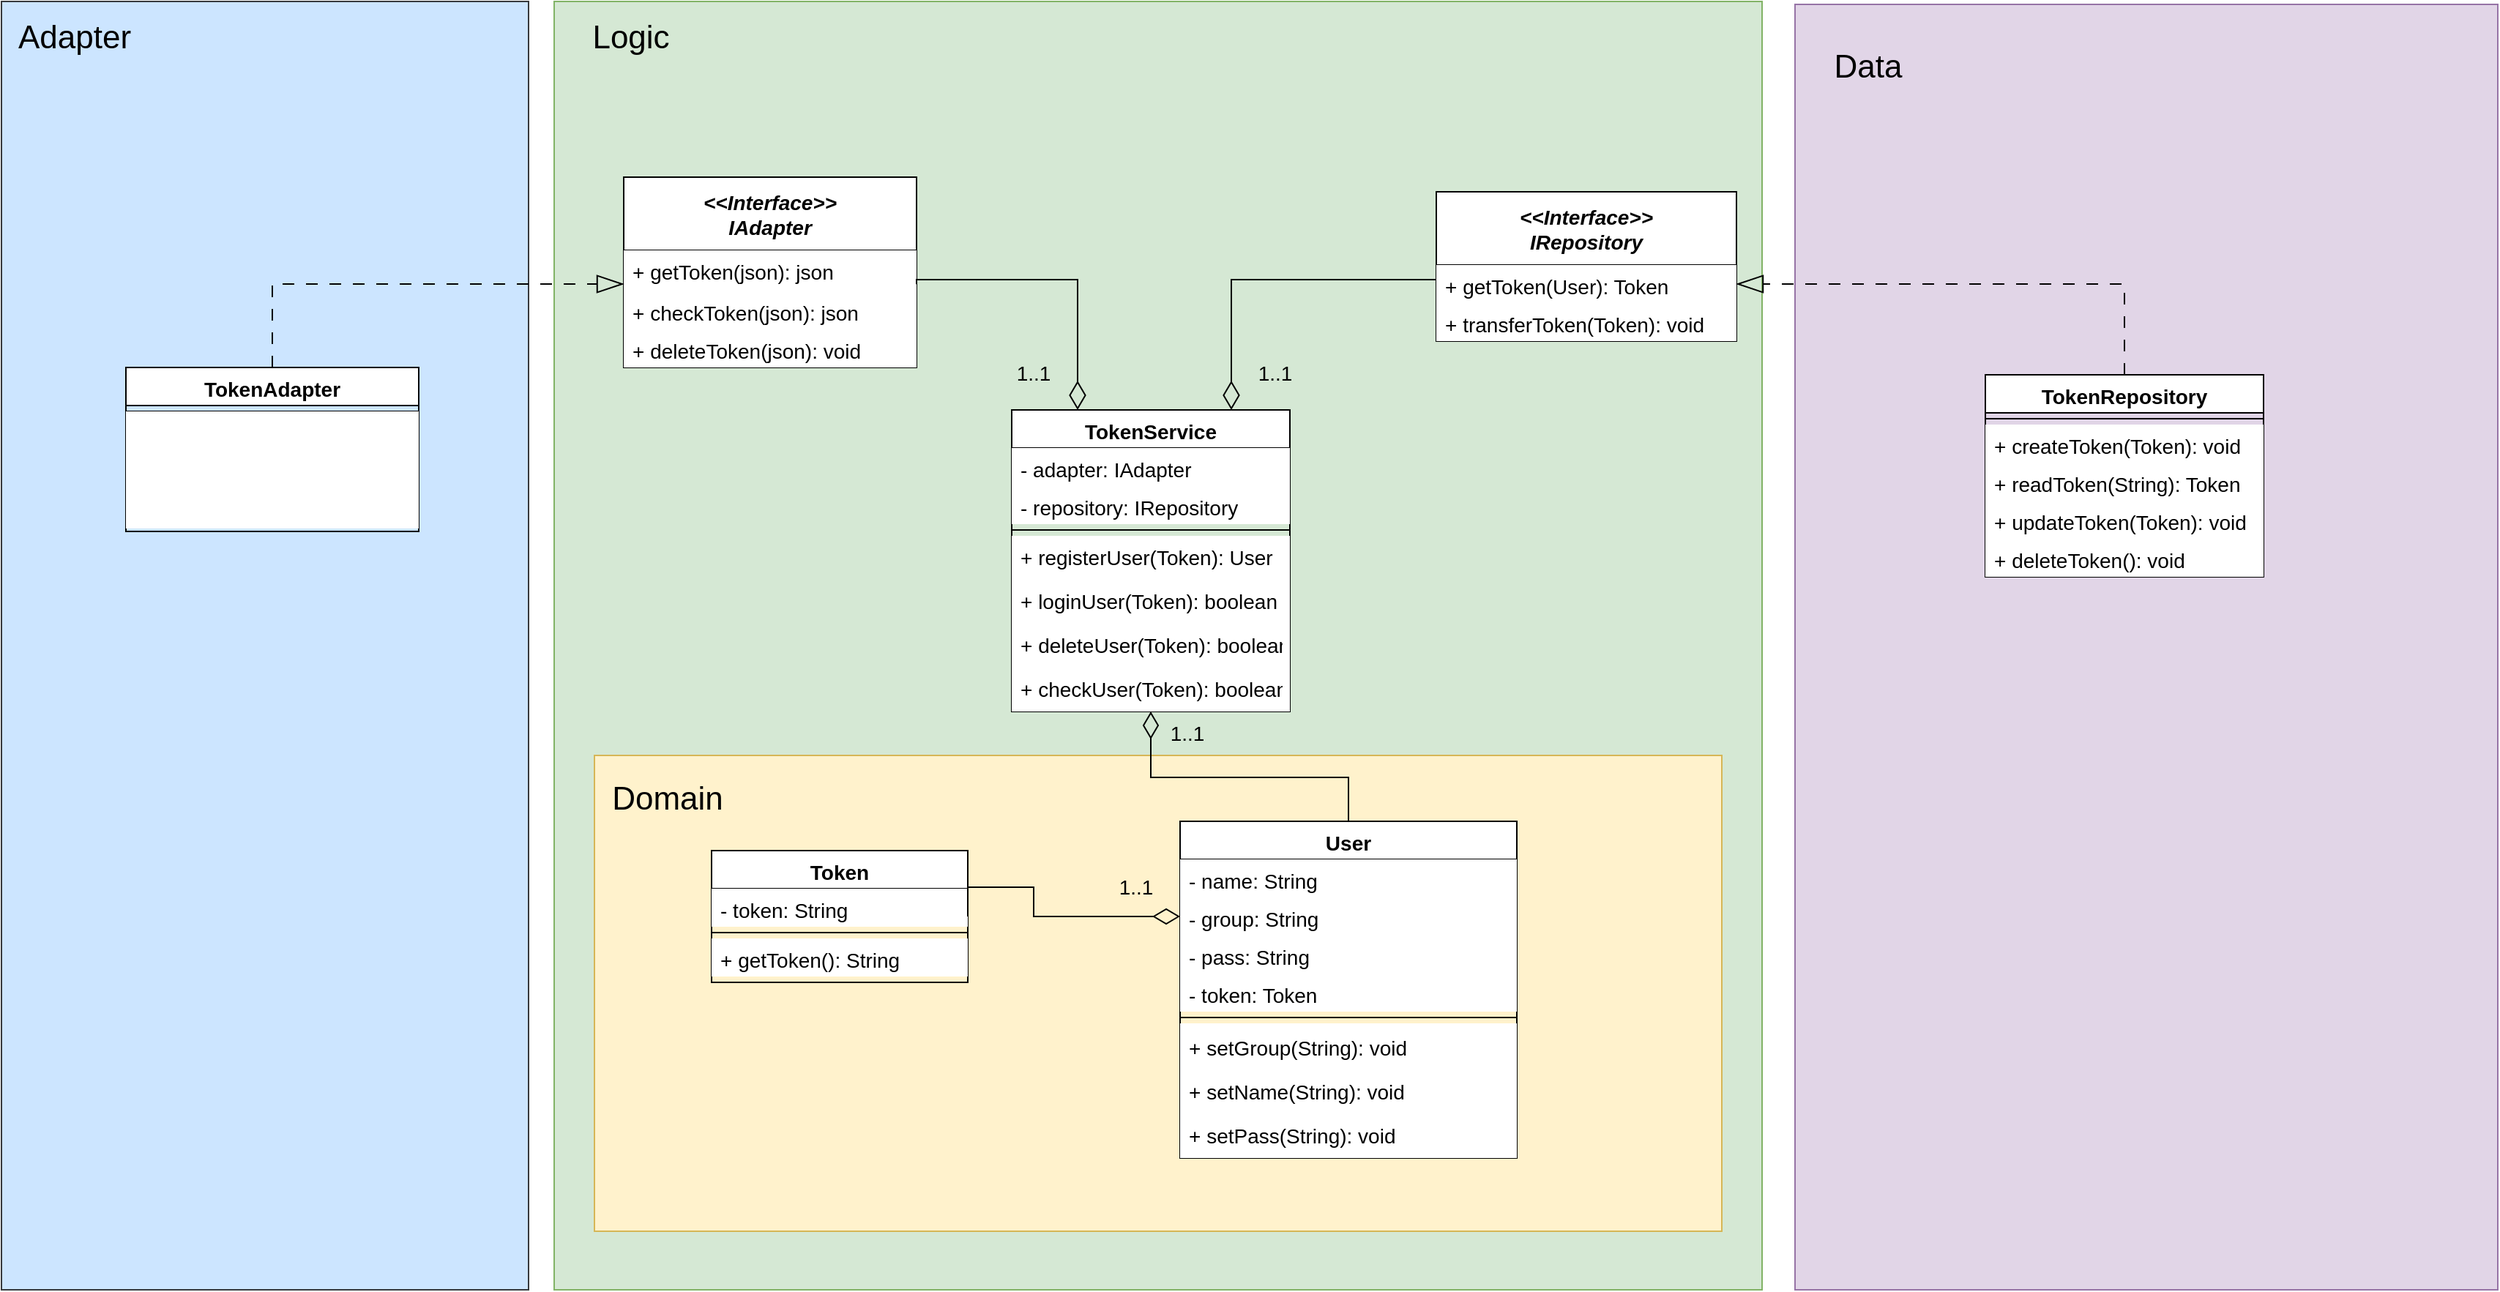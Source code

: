 <mxfile version="22.1.11" type="device">
  <diagram id="C5RBs43oDa-KdzZeNtuy" name="Page-1">
    <mxGraphModel dx="2333" dy="1160" grid="1" gridSize="10" guides="1" tooltips="1" connect="1" arrows="1" fold="1" page="1" pageScale="1" pageWidth="600" pageHeight="300" math="0" shadow="0">
      <root>
        <mxCell id="WIyWlLk6GJQsqaUBKTNV-0" />
        <mxCell id="WIyWlLk6GJQsqaUBKTNV-1" parent="WIyWlLk6GJQsqaUBKTNV-0" />
        <mxCell id="chGeKCUbTmKT0MzMIJZ5-11" value="" style="rounded=0;whiteSpace=wrap;html=1;fillColor=#e1d5e7;strokeColor=#9673a6;" parent="WIyWlLk6GJQsqaUBKTNV-1" vertex="1">
          <mxGeometry x="1270" y="52" width="480" height="878" as="geometry" />
        </mxCell>
        <mxCell id="jd_5O8bXFSh8_5jcaaoa-226" value="" style="rounded=0;whiteSpace=wrap;html=1;fillColor=#cce5ff;strokeColor=#36393d;" parent="WIyWlLk6GJQsqaUBKTNV-1" vertex="1">
          <mxGeometry x="45" y="50" width="360" height="880" as="geometry" />
        </mxCell>
        <mxCell id="jd_5O8bXFSh8_5jcaaoa-202" value="" style="rounded=0;whiteSpace=wrap;html=1;fillColor=#d5e8d4;strokeColor=#82b366;" parent="WIyWlLk6GJQsqaUBKTNV-1" vertex="1">
          <mxGeometry x="422.5" y="50" width="825" height="880" as="geometry" />
        </mxCell>
        <mxCell id="jd_5O8bXFSh8_5jcaaoa-212" value="" style="rounded=0;whiteSpace=wrap;html=1;fillColor=#fff2cc;strokeColor=#d6b656;" parent="WIyWlLk6GJQsqaUBKTNV-1" vertex="1">
          <mxGeometry x="450" y="565" width="770" height="325" as="geometry" />
        </mxCell>
        <mxCell id="jd_5O8bXFSh8_5jcaaoa-27" value="Token" style="swimlane;fontStyle=1;align=center;verticalAlign=top;childLayout=stackLayout;horizontal=1;startSize=26;horizontalStack=0;resizeParent=1;resizeLast=0;collapsible=1;marginBottom=0;rounded=0;shadow=0;strokeWidth=1;fontSize=14;" parent="WIyWlLk6GJQsqaUBKTNV-1" vertex="1">
          <mxGeometry x="530" y="630" width="175" height="90" as="geometry">
            <mxRectangle x="230" y="140" width="160" height="26" as="alternateBounds" />
          </mxGeometry>
        </mxCell>
        <mxCell id="jd_5O8bXFSh8_5jcaaoa-28" value="- token: String" style="text;align=left;verticalAlign=top;spacingLeft=4;spacingRight=4;overflow=hidden;rotatable=0;points=[[0,0.5],[1,0.5]];portConstraint=eastwest;fontSize=14;fillColor=default;" parent="jd_5O8bXFSh8_5jcaaoa-27" vertex="1">
          <mxGeometry y="26" width="175" height="26" as="geometry" />
        </mxCell>
        <mxCell id="jd_5O8bXFSh8_5jcaaoa-35" value="" style="line;html=1;strokeWidth=1;align=left;verticalAlign=middle;spacingTop=-1;spacingLeft=3;spacingRight=3;rotatable=0;labelPosition=right;points=[];portConstraint=eastwest;fontSize=14;" parent="jd_5O8bXFSh8_5jcaaoa-27" vertex="1">
          <mxGeometry y="52" width="175" height="8" as="geometry" />
        </mxCell>
        <mxCell id="jd_5O8bXFSh8_5jcaaoa-36" value="+ getToken(): String" style="text;align=left;verticalAlign=top;spacingLeft=4;spacingRight=4;overflow=hidden;rotatable=0;points=[[0,0.5],[1,0.5]];portConstraint=eastwest;fontSize=14;fillColor=default;" parent="jd_5O8bXFSh8_5jcaaoa-27" vertex="1">
          <mxGeometry y="60" width="175" height="26" as="geometry" />
        </mxCell>
        <mxCell id="jd_5O8bXFSh8_5jcaaoa-37" value="User" style="swimlane;fontStyle=1;align=center;verticalAlign=top;childLayout=stackLayout;horizontal=1;startSize=26;horizontalStack=0;resizeParent=1;resizeLast=0;collapsible=1;marginBottom=0;rounded=0;shadow=0;strokeWidth=1;fontSize=14;" parent="WIyWlLk6GJQsqaUBKTNV-1" vertex="1">
          <mxGeometry x="850" y="610" width="230" height="230" as="geometry">
            <mxRectangle x="230" y="140" width="160" height="26" as="alternateBounds" />
          </mxGeometry>
        </mxCell>
        <mxCell id="jd_5O8bXFSh8_5jcaaoa-39" value="- name: String" style="text;align=left;verticalAlign=top;spacingLeft=4;spacingRight=4;overflow=hidden;rotatable=0;points=[[0,0.5],[1,0.5]];portConstraint=eastwest;rounded=0;shadow=0;html=0;fontSize=14;fillColor=default;" parent="jd_5O8bXFSh8_5jcaaoa-37" vertex="1">
          <mxGeometry y="26" width="230" height="26" as="geometry" />
        </mxCell>
        <mxCell id="jd_5O8bXFSh8_5jcaaoa-42" value="- group: String" style="text;align=left;verticalAlign=top;spacingLeft=4;spacingRight=4;overflow=hidden;rotatable=0;points=[[0,0.5],[1,0.5]];portConstraint=eastwest;rounded=0;shadow=0;html=0;fontSize=14;fillColor=default;" parent="jd_5O8bXFSh8_5jcaaoa-37" vertex="1">
          <mxGeometry y="52" width="230" height="26" as="geometry" />
        </mxCell>
        <mxCell id="6Yj8CAmf8cRvCPs1f7kI-1" value="- pass: String" style="text;align=left;verticalAlign=top;spacingLeft=4;spacingRight=4;overflow=hidden;rotatable=0;points=[[0,0.5],[1,0.5]];portConstraint=eastwest;rounded=0;shadow=0;html=0;fontSize=14;fillColor=default;" vertex="1" parent="jd_5O8bXFSh8_5jcaaoa-37">
          <mxGeometry y="78" width="230" height="26" as="geometry" />
        </mxCell>
        <mxCell id="6Yj8CAmf8cRvCPs1f7kI-10" value="- token: Token" style="text;align=left;verticalAlign=top;spacingLeft=4;spacingRight=4;overflow=hidden;rotatable=0;points=[[0,0.5],[1,0.5]];portConstraint=eastwest;rounded=0;shadow=0;html=0;fontSize=14;fillColor=default;" vertex="1" parent="jd_5O8bXFSh8_5jcaaoa-37">
          <mxGeometry y="104" width="230" height="26" as="geometry" />
        </mxCell>
        <mxCell id="jd_5O8bXFSh8_5jcaaoa-40" value="" style="line;html=1;strokeWidth=1;align=left;verticalAlign=middle;spacingTop=-1;spacingLeft=3;spacingRight=3;rotatable=0;labelPosition=right;points=[];portConstraint=eastwest;fontSize=14;" parent="jd_5O8bXFSh8_5jcaaoa-37" vertex="1">
          <mxGeometry y="130" width="230" height="8" as="geometry" />
        </mxCell>
        <mxCell id="jd_5O8bXFSh8_5jcaaoa-41" value="+ setName(String): void" style="text;align=left;verticalAlign=top;spacingLeft=4;spacingRight=4;overflow=hidden;rotatable=0;points=[[0,0.5],[1,0.5]];portConstraint=eastwest;fontSize=14;fillColor=default;" parent="jd_5O8bXFSh8_5jcaaoa-37" vertex="1">
          <mxGeometry y="138" width="230" height="26" as="geometry" />
        </mxCell>
        <mxCell id="jd_5O8bXFSh8_5jcaaoa-191" style="edgeStyle=orthogonalEdgeStyle;rounded=0;orthogonalLoop=1;jettySize=auto;html=1;endArrow=none;endFill=0;startArrow=diamondThin;startFill=0;startSize=17;entryX=0;entryY=0.5;entryDx=0;entryDy=0;" parent="WIyWlLk6GJQsqaUBKTNV-1" source="jd_5O8bXFSh8_5jcaaoa-131" target="jd_5O8bXFSh8_5jcaaoa-183" edge="1">
          <mxGeometry relative="1" as="geometry">
            <Array as="points">
              <mxPoint x="885" y="240" />
              <mxPoint x="1025" y="240" />
            </Array>
          </mxGeometry>
        </mxCell>
        <mxCell id="6Yj8CAmf8cRvCPs1f7kI-4" style="edgeStyle=orthogonalEdgeStyle;rounded=0;orthogonalLoop=1;jettySize=auto;html=1;entryX=1;entryY=0.5;entryDx=0;entryDy=0;startSize=16;endArrow=none;endFill=0;startArrow=diamondThin;startFill=0;exitX=0;exitY=0.5;exitDx=0;exitDy=0;" edge="1" parent="WIyWlLk6GJQsqaUBKTNV-1" source="jd_5O8bXFSh8_5jcaaoa-42" target="jd_5O8bXFSh8_5jcaaoa-27">
          <mxGeometry relative="1" as="geometry">
            <Array as="points">
              <mxPoint x="750" y="675" />
              <mxPoint x="750" y="655" />
            </Array>
          </mxGeometry>
        </mxCell>
        <mxCell id="6Yj8CAmf8cRvCPs1f7kI-5" style="edgeStyle=orthogonalEdgeStyle;rounded=0;orthogonalLoop=1;jettySize=auto;html=1;entryX=0.5;entryY=0;entryDx=0;entryDy=0;endArrow=none;endFill=0;startArrow=diamondThin;startFill=0;startSize=16;" edge="1" parent="WIyWlLk6GJQsqaUBKTNV-1" source="jd_5O8bXFSh8_5jcaaoa-131" target="jd_5O8bXFSh8_5jcaaoa-37">
          <mxGeometry relative="1" as="geometry">
            <Array as="points">
              <mxPoint x="830" y="580" />
              <mxPoint x="965" y="580" />
            </Array>
          </mxGeometry>
        </mxCell>
        <mxCell id="jd_5O8bXFSh8_5jcaaoa-131" value="TokenService" style="swimlane;fontStyle=1;align=center;verticalAlign=top;childLayout=stackLayout;horizontal=1;startSize=26;horizontalStack=0;resizeParent=1;resizeLast=0;collapsible=1;marginBottom=0;rounded=0;shadow=0;strokeWidth=1;fontSize=14;" parent="WIyWlLk6GJQsqaUBKTNV-1" vertex="1">
          <mxGeometry x="735" y="329" width="190" height="206" as="geometry">
            <mxRectangle x="230" y="140" width="160" height="26" as="alternateBounds" />
          </mxGeometry>
        </mxCell>
        <mxCell id="jd_5O8bXFSh8_5jcaaoa-132" value="- adapter: IAdapter" style="text;align=left;verticalAlign=top;spacingLeft=4;spacingRight=4;overflow=hidden;rotatable=0;points=[[0,0.5],[1,0.5]];portConstraint=eastwest;fontSize=14;fillColor=default;" parent="jd_5O8bXFSh8_5jcaaoa-131" vertex="1">
          <mxGeometry y="26" width="190" height="26" as="geometry" />
        </mxCell>
        <mxCell id="jd_5O8bXFSh8_5jcaaoa-203" value="- repository: IRepository" style="text;align=left;verticalAlign=top;spacingLeft=4;spacingRight=4;overflow=hidden;rotatable=0;points=[[0,0.5],[1,0.5]];portConstraint=eastwest;fontSize=14;fillColor=default;" parent="jd_5O8bXFSh8_5jcaaoa-131" vertex="1">
          <mxGeometry y="52" width="190" height="26" as="geometry" />
        </mxCell>
        <mxCell id="jd_5O8bXFSh8_5jcaaoa-139" value="" style="line;html=1;strokeWidth=1;align=left;verticalAlign=middle;spacingTop=-1;spacingLeft=3;spacingRight=3;rotatable=0;labelPosition=right;points=[];portConstraint=eastwest;fontSize=14;" parent="jd_5O8bXFSh8_5jcaaoa-131" vertex="1">
          <mxGeometry y="78" width="190" height="8" as="geometry" />
        </mxCell>
        <mxCell id="jd_5O8bXFSh8_5jcaaoa-143" value="+ registerUser(Token): User" style="text;align=left;verticalAlign=top;spacingLeft=4;spacingRight=4;overflow=hidden;rotatable=0;points=[[0,0.5],[1,0.5]];portConstraint=eastwest;fontSize=14;fillColor=default;" parent="jd_5O8bXFSh8_5jcaaoa-131" vertex="1">
          <mxGeometry y="86" width="190" height="30" as="geometry" />
        </mxCell>
        <mxCell id="6Yj8CAmf8cRvCPs1f7kI-15" value="+ loginUser(Token): boolean" style="text;align=left;verticalAlign=top;spacingLeft=4;spacingRight=4;overflow=hidden;rotatable=0;points=[[0,0.5],[1,0.5]];portConstraint=eastwest;fontSize=14;fillColor=default;" vertex="1" parent="jd_5O8bXFSh8_5jcaaoa-131">
          <mxGeometry y="116" width="190" height="30" as="geometry" />
        </mxCell>
        <mxCell id="6Yj8CAmf8cRvCPs1f7kI-16" value="+ deleteUser(Token): boolean" style="text;align=left;verticalAlign=top;spacingLeft=4;spacingRight=4;overflow=hidden;rotatable=0;points=[[0,0.5],[1,0.5]];portConstraint=eastwest;fontSize=14;fillColor=default;" vertex="1" parent="jd_5O8bXFSh8_5jcaaoa-131">
          <mxGeometry y="146" width="190" height="30" as="geometry" />
        </mxCell>
        <mxCell id="6Yj8CAmf8cRvCPs1f7kI-17" value="+ checkUser(Token): boolean" style="text;align=left;verticalAlign=top;spacingLeft=4;spacingRight=4;overflow=hidden;rotatable=0;points=[[0,0.5],[1,0.5]];portConstraint=eastwest;fontSize=14;fillColor=default;" vertex="1" parent="jd_5O8bXFSh8_5jcaaoa-131">
          <mxGeometry y="176" width="190" height="30" as="geometry" />
        </mxCell>
        <mxCell id="jd_5O8bXFSh8_5jcaaoa-167" value="&lt;&lt;Interface&gt;&gt;&#xa;IAdapter" style="swimlane;fontStyle=3;align=center;verticalAlign=middle;childLayout=stackLayout;horizontal=1;startSize=50;horizontalStack=0;resizeParent=1;resizeLast=0;collapsible=1;marginBottom=0;rounded=0;shadow=0;strokeWidth=1;fontSize=14;" parent="WIyWlLk6GJQsqaUBKTNV-1" vertex="1">
          <mxGeometry x="470" y="170" width="200" height="130" as="geometry">
            <mxRectangle x="230" y="140" width="160" height="26" as="alternateBounds" />
          </mxGeometry>
        </mxCell>
        <mxCell id="6Yj8CAmf8cRvCPs1f7kI-23" value="+ getToken(json): json" style="text;align=left;verticalAlign=top;spacingLeft=4;spacingRight=4;overflow=hidden;rotatable=0;points=[[0,0.5],[1,0.5]];portConstraint=eastwest;fontSize=14;fillColor=default;" vertex="1" parent="jd_5O8bXFSh8_5jcaaoa-167">
          <mxGeometry y="50" width="200" height="30" as="geometry" />
        </mxCell>
        <mxCell id="jd_5O8bXFSh8_5jcaaoa-180" style="edgeStyle=orthogonalEdgeStyle;rounded=0;orthogonalLoop=1;jettySize=auto;html=1;dashed=1;dashPattern=8 8;endArrow=blockThin;endFill=0;startSize=6;endSize=16;exitX=0.5;exitY=0;exitDx=0;exitDy=0;" parent="WIyWlLk6GJQsqaUBKTNV-1" source="chGeKCUbTmKT0MzMIJZ5-4" edge="1">
          <mxGeometry relative="1" as="geometry">
            <mxPoint x="272.533" y="329" as="sourcePoint" />
            <Array as="points">
              <mxPoint x="230" y="243" />
            </Array>
            <mxPoint x="470" y="243" as="targetPoint" />
          </mxGeometry>
        </mxCell>
        <mxCell id="jd_5O8bXFSh8_5jcaaoa-181" style="edgeStyle=orthogonalEdgeStyle;rounded=0;orthogonalLoop=1;jettySize=auto;html=1;startArrow=diamondThin;startFill=0;endArrow=none;endFill=0;startSize=17;entryX=1;entryY=0.769;entryDx=0;entryDy=0;entryPerimeter=0;" parent="WIyWlLk6GJQsqaUBKTNV-1" source="jd_5O8bXFSh8_5jcaaoa-131" edge="1" target="6Yj8CAmf8cRvCPs1f7kI-23">
          <mxGeometry relative="1" as="geometry">
            <mxPoint x="650" y="240" as="targetPoint" />
            <Array as="points">
              <mxPoint x="780" y="240" />
              <mxPoint x="670" y="240" />
            </Array>
          </mxGeometry>
        </mxCell>
        <mxCell id="jd_5O8bXFSh8_5jcaaoa-182" value="&lt;&lt;Interface&gt;&gt;&#xa;IRepository" style="swimlane;fontStyle=3;align=center;verticalAlign=middle;childLayout=stackLayout;horizontal=1;startSize=50;horizontalStack=0;resizeParent=1;resizeLast=0;collapsible=1;marginBottom=0;rounded=0;shadow=0;strokeWidth=1;fontSize=14;flipV=0;" parent="WIyWlLk6GJQsqaUBKTNV-1" vertex="1">
          <mxGeometry x="1025" y="180" width="205" height="102" as="geometry">
            <mxRectangle x="230" y="140" width="160" height="26" as="alternateBounds" />
          </mxGeometry>
        </mxCell>
        <mxCell id="jd_5O8bXFSh8_5jcaaoa-183" value="+ getToken(User): Token&#xa;" style="text;align=left;verticalAlign=top;spacingLeft=4;spacingRight=4;overflow=hidden;rotatable=0;points=[[0,0.5],[1,0.5]];portConstraint=eastwest;fontSize=14;fillColor=default;" parent="jd_5O8bXFSh8_5jcaaoa-182" vertex="1">
          <mxGeometry y="50" width="205" height="26" as="geometry" />
        </mxCell>
        <mxCell id="6Yj8CAmf8cRvCPs1f7kI-14" value="+ transferToken(Token): void" style="text;align=left;verticalAlign=top;spacingLeft=4;spacingRight=4;overflow=hidden;rotatable=0;points=[[0,0.5],[1,0.5]];portConstraint=eastwest;fontSize=14;fillColor=default;" vertex="1" parent="jd_5O8bXFSh8_5jcaaoa-182">
          <mxGeometry y="76" width="205" height="26" as="geometry" />
        </mxCell>
        <mxCell id="jd_5O8bXFSh8_5jcaaoa-186" value="TokenRepository" style="swimlane;fontStyle=1;align=center;verticalAlign=top;childLayout=stackLayout;horizontal=1;startSize=26;horizontalStack=0;resizeParent=1;resizeLast=0;collapsible=1;marginBottom=0;rounded=0;shadow=0;strokeWidth=1;fontSize=14;flipV=0;" parent="WIyWlLk6GJQsqaUBKTNV-1" vertex="1">
          <mxGeometry x="1400" y="305" width="190" height="138" as="geometry">
            <mxRectangle x="230" y="140" width="160" height="26" as="alternateBounds" />
          </mxGeometry>
        </mxCell>
        <mxCell id="jd_5O8bXFSh8_5jcaaoa-188" value="" style="line;html=1;strokeWidth=1;align=left;verticalAlign=middle;spacingTop=-1;spacingLeft=3;spacingRight=3;rotatable=0;labelPosition=right;points=[];portConstraint=eastwest;fontSize=14;" parent="jd_5O8bXFSh8_5jcaaoa-186" vertex="1">
          <mxGeometry y="26" width="190" height="8" as="geometry" />
        </mxCell>
        <mxCell id="jd_5O8bXFSh8_5jcaaoa-205" value="+ createToken(Token): void&#xa;" style="text;align=left;verticalAlign=top;spacingLeft=4;spacingRight=4;overflow=hidden;rotatable=0;points=[[0,0.5],[1,0.5]];portConstraint=eastwest;rounded=0;shadow=0;html=0;fontSize=14;fillColor=default;" parent="jd_5O8bXFSh8_5jcaaoa-186" vertex="1">
          <mxGeometry y="34" width="190" height="26" as="geometry" />
        </mxCell>
        <mxCell id="chGeKCUbTmKT0MzMIJZ5-17" value="+ readToken(String): Token" style="text;align=left;verticalAlign=top;spacingLeft=4;spacingRight=4;overflow=hidden;rotatable=0;points=[[0,0.5],[1,0.5]];portConstraint=eastwest;rounded=0;shadow=0;html=0;fontSize=14;fillColor=default;" parent="jd_5O8bXFSh8_5jcaaoa-186" vertex="1">
          <mxGeometry y="60" width="190" height="26" as="geometry" />
        </mxCell>
        <mxCell id="chGeKCUbTmKT0MzMIJZ5-16" value="+ updateToken(Token): void " style="text;align=left;verticalAlign=top;spacingLeft=4;spacingRight=4;overflow=hidden;rotatable=0;points=[[0,0.5],[1,0.5]];portConstraint=eastwest;rounded=0;shadow=0;html=0;fontSize=14;fillColor=default;" parent="jd_5O8bXFSh8_5jcaaoa-186" vertex="1">
          <mxGeometry y="86" width="190" height="26" as="geometry" />
        </mxCell>
        <mxCell id="chGeKCUbTmKT0MzMIJZ5-15" value="+ deleteToken(): void" style="text;align=left;verticalAlign=top;spacingLeft=4;spacingRight=4;overflow=hidden;rotatable=0;points=[[0,0.5],[1,0.5]];portConstraint=eastwest;rounded=0;shadow=0;html=0;fontSize=14;fillColor=default;" parent="jd_5O8bXFSh8_5jcaaoa-186" vertex="1">
          <mxGeometry y="112" width="190" height="26" as="geometry" />
        </mxCell>
        <mxCell id="jd_5O8bXFSh8_5jcaaoa-192" value="1..1" style="text;html=1;strokeColor=none;fillColor=none;align=center;verticalAlign=middle;whiteSpace=wrap;rounded=0;fontSize=14;" parent="WIyWlLk6GJQsqaUBKTNV-1" vertex="1">
          <mxGeometry x="720" y="289" width="60" height="30" as="geometry" />
        </mxCell>
        <mxCell id="jd_5O8bXFSh8_5jcaaoa-193" value="1..1" style="text;html=1;strokeColor=none;fillColor=none;align=center;verticalAlign=middle;whiteSpace=wrap;rounded=0;fontSize=14;" parent="WIyWlLk6GJQsqaUBKTNV-1" vertex="1">
          <mxGeometry x="885" y="289" width="60" height="30" as="geometry" />
        </mxCell>
        <mxCell id="jd_5O8bXFSh8_5jcaaoa-194" style="edgeStyle=orthogonalEdgeStyle;rounded=0;orthogonalLoop=1;jettySize=auto;html=1;entryX=1;entryY=0.5;entryDx=0;entryDy=0;dashed=1;dashPattern=8 8;endArrow=blockThin;endFill=0;endSize=16;startSize=6;" parent="WIyWlLk6GJQsqaUBKTNV-1" source="jd_5O8bXFSh8_5jcaaoa-186" target="jd_5O8bXFSh8_5jcaaoa-183" edge="1">
          <mxGeometry relative="1" as="geometry" />
        </mxCell>
        <mxCell id="jd_5O8bXFSh8_5jcaaoa-196" value="Logic" style="text;html=1;strokeColor=none;fillColor=none;align=center;verticalAlign=middle;whiteSpace=wrap;rounded=0;fontSize=22;" parent="WIyWlLk6GJQsqaUBKTNV-1" vertex="1">
          <mxGeometry x="445" y="60" width="60" height="30" as="geometry" />
        </mxCell>
        <mxCell id="jd_5O8bXFSh8_5jcaaoa-197" value="Adapter" style="text;html=1;strokeColor=none;fillColor=none;align=center;verticalAlign=middle;whiteSpace=wrap;rounded=0;fontSize=22;" parent="WIyWlLk6GJQsqaUBKTNV-1" vertex="1">
          <mxGeometry x="65" y="60" width="60" height="30" as="geometry" />
        </mxCell>
        <mxCell id="jd_5O8bXFSh8_5jcaaoa-221" value="Data" style="text;html=1;strokeColor=none;fillColor=none;align=center;verticalAlign=middle;whiteSpace=wrap;rounded=0;fontSize=22;" parent="WIyWlLk6GJQsqaUBKTNV-1" vertex="1">
          <mxGeometry x="1290" y="80" width="60" height="30" as="geometry" />
        </mxCell>
        <mxCell id="chGeKCUbTmKT0MzMIJZ5-4" value="TokenAdapter" style="swimlane;fontStyle=1;align=center;verticalAlign=top;childLayout=stackLayout;horizontal=1;startSize=26;horizontalStack=0;resizeParent=1;resizeLast=0;collapsible=1;marginBottom=0;rounded=0;shadow=0;strokeWidth=1;fontSize=14;fillColor=default;" parent="WIyWlLk6GJQsqaUBKTNV-1" vertex="1">
          <mxGeometry x="130" y="300" width="200" height="112" as="geometry">
            <mxRectangle x="230" y="140" width="160" height="26" as="alternateBounds" />
          </mxGeometry>
        </mxCell>
        <mxCell id="chGeKCUbTmKT0MzMIJZ5-7" value="" style="line;html=1;strokeWidth=1;align=left;verticalAlign=middle;spacingTop=-1;spacingLeft=3;spacingRight=3;rotatable=0;labelPosition=right;points=[];portConstraint=eastwest;fontSize=14;" parent="chGeKCUbTmKT0MzMIJZ5-4" vertex="1">
          <mxGeometry y="26" width="200" height="8" as="geometry" />
        </mxCell>
        <mxCell id="6Yj8CAmf8cRvCPs1f7kI-2" value="+ setGroup(String): void" style="text;align=left;verticalAlign=top;spacingLeft=4;spacingRight=4;overflow=hidden;rotatable=0;points=[[0,0.5],[1,0.5]];portConstraint=eastwest;fontSize=14;fillColor=default;" vertex="1" parent="WIyWlLk6GJQsqaUBKTNV-1">
          <mxGeometry x="850" y="750" width="230" height="30" as="geometry" />
        </mxCell>
        <mxCell id="6Yj8CAmf8cRvCPs1f7kI-8" value="1..1" style="text;html=1;strokeColor=none;fillColor=none;align=center;verticalAlign=middle;whiteSpace=wrap;rounded=0;fontSize=14;" vertex="1" parent="WIyWlLk6GJQsqaUBKTNV-1">
          <mxGeometry x="790" y="640" width="60" height="30" as="geometry" />
        </mxCell>
        <mxCell id="6Yj8CAmf8cRvCPs1f7kI-9" value="1..1" style="text;html=1;strokeColor=none;fillColor=none;align=center;verticalAlign=middle;whiteSpace=wrap;rounded=0;fontSize=14;" vertex="1" parent="WIyWlLk6GJQsqaUBKTNV-1">
          <mxGeometry x="825" y="535" width="60" height="30" as="geometry" />
        </mxCell>
        <mxCell id="6Yj8CAmf8cRvCPs1f7kI-11" value="+ setPass(String): void" style="text;align=left;verticalAlign=top;spacingLeft=4;spacingRight=4;overflow=hidden;rotatable=0;points=[[0,0.5],[1,0.5]];portConstraint=eastwest;fontSize=14;fillColor=default;" vertex="1" parent="WIyWlLk6GJQsqaUBKTNV-1">
          <mxGeometry x="850" y="810" width="230" height="30" as="geometry" />
        </mxCell>
        <mxCell id="6Yj8CAmf8cRvCPs1f7kI-12" value="+ setName(String): void" style="text;align=left;verticalAlign=top;spacingLeft=4;spacingRight=4;overflow=hidden;rotatable=0;points=[[0,0.5],[1,0.5]];portConstraint=eastwest;fontSize=14;fillColor=default;" vertex="1" parent="WIyWlLk6GJQsqaUBKTNV-1">
          <mxGeometry x="850" y="780" width="230" height="30" as="geometry" />
        </mxCell>
        <mxCell id="6Yj8CAmf8cRvCPs1f7kI-13" value="Domain" style="text;html=1;strokeColor=none;fillColor=none;align=center;verticalAlign=middle;whiteSpace=wrap;rounded=0;fontSize=22;" vertex="1" parent="WIyWlLk6GJQsqaUBKTNV-1">
          <mxGeometry x="470" y="580" width="60" height="30" as="geometry" />
        </mxCell>
        <mxCell id="6Yj8CAmf8cRvCPs1f7kI-24" value="+ checkToken(json): json" style="text;align=left;verticalAlign=top;spacingLeft=4;spacingRight=4;overflow=hidden;rotatable=0;points=[[0,0.5],[1,0.5]];portConstraint=eastwest;fontSize=14;fillColor=default;" vertex="1" parent="WIyWlLk6GJQsqaUBKTNV-1">
          <mxGeometry x="470" y="248" width="200" height="26" as="geometry" />
        </mxCell>
        <mxCell id="chGeKCUbTmKT0MzMIJZ5-10" value="+ deleteToken(json): void" style="text;align=left;verticalAlign=top;spacingLeft=4;spacingRight=4;overflow=hidden;rotatable=0;points=[[0,0.5],[1,0.5]];portConstraint=eastwest;fontSize=14;fillColor=default;" parent="WIyWlLk6GJQsqaUBKTNV-1" vertex="1">
          <mxGeometry x="470" y="274" width="200" height="26" as="geometry" />
        </mxCell>
        <mxCell id="6Yj8CAmf8cRvCPs1f7kI-25" value="" style="text;align=left;verticalAlign=top;spacingLeft=4;spacingRight=4;overflow=hidden;rotatable=0;points=[[0,0.5],[1,0.5]];portConstraint=eastwest;fontSize=14;fillColor=default;" vertex="1" parent="WIyWlLk6GJQsqaUBKTNV-1">
          <mxGeometry x="130" y="330" width="200" height="80" as="geometry" />
        </mxCell>
      </root>
    </mxGraphModel>
  </diagram>
</mxfile>
